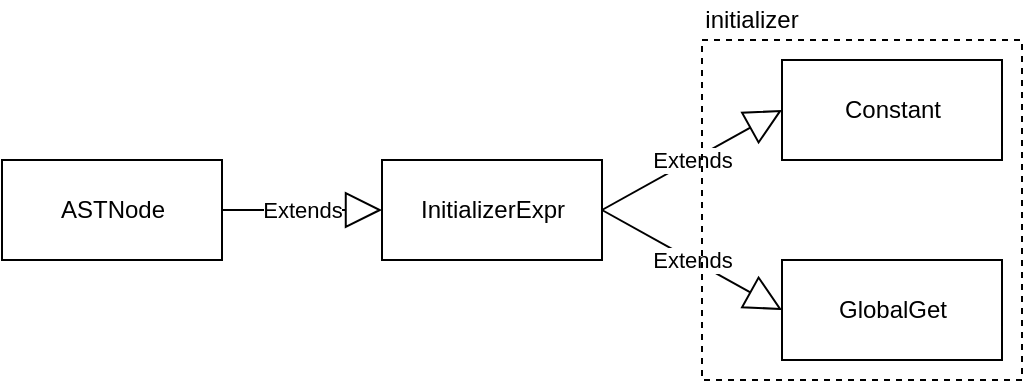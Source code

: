 <mxfile version="14.6.9" type="device"><diagram id="S6ECLTlaX5czgliFihBM" name="Page-1"><mxGraphModel dx="855" dy="785" grid="1" gridSize="10" guides="1" tooltips="1" connect="1" arrows="1" fold="1" page="1" pageScale="1" pageWidth="850" pageHeight="1100" math="0" shadow="0"><root><mxCell id="0"/><mxCell id="1" parent="0"/><mxCell id="dXxKDhu2lFWPKKTLuBUi-1" value="&lt;span class=&quot;pl-en&quot;&gt;InitializerExpr&lt;/span&gt; " style="html=1;" vertex="1" parent="1"><mxGeometry x="240" y="210" width="110" height="50" as="geometry"/></mxCell><mxCell id="dXxKDhu2lFWPKKTLuBUi-2" value="ASTNode" style="html=1;" vertex="1" parent="1"><mxGeometry x="50" y="210" width="110" height="50" as="geometry"/></mxCell><mxCell id="dXxKDhu2lFWPKKTLuBUi-3" value="Constant" style="html=1;" vertex="1" parent="1"><mxGeometry x="440" y="160" width="110" height="50" as="geometry"/></mxCell><mxCell id="dXxKDhu2lFWPKKTLuBUi-4" value="GlobalGet" style="html=1;" vertex="1" parent="1"><mxGeometry x="440" y="260" width="110" height="50" as="geometry"/></mxCell><mxCell id="dXxKDhu2lFWPKKTLuBUi-5" value="Extends" style="endArrow=block;endSize=16;endFill=0;html=1;exitX=1;exitY=0.5;exitDx=0;exitDy=0;entryX=0;entryY=0.5;entryDx=0;entryDy=0;" edge="1" parent="1" source="dXxKDhu2lFWPKKTLuBUi-2" target="dXxKDhu2lFWPKKTLuBUi-1"><mxGeometry width="160" relative="1" as="geometry"><mxPoint x="190" y="380" as="sourcePoint"/><mxPoint x="350" y="380" as="targetPoint"/></mxGeometry></mxCell><mxCell id="dXxKDhu2lFWPKKTLuBUi-6" value="Extends" style="endArrow=block;endSize=16;endFill=0;html=1;exitX=1;exitY=0.5;exitDx=0;exitDy=0;entryX=0;entryY=0.5;entryDx=0;entryDy=0;" edge="1" parent="1" source="dXxKDhu2lFWPKKTLuBUi-1" target="dXxKDhu2lFWPKKTLuBUi-3"><mxGeometry width="160" relative="1" as="geometry"><mxPoint x="370" y="220" as="sourcePoint"/><mxPoint x="450" y="220" as="targetPoint"/></mxGeometry></mxCell><mxCell id="dXxKDhu2lFWPKKTLuBUi-7" value="Extends" style="endArrow=block;endSize=16;endFill=0;html=1;exitX=1;exitY=0.5;exitDx=0;exitDy=0;entryX=0;entryY=0.5;entryDx=0;entryDy=0;" edge="1" parent="1" source="dXxKDhu2lFWPKKTLuBUi-1" target="dXxKDhu2lFWPKKTLuBUi-4"><mxGeometry width="160" relative="1" as="geometry"><mxPoint x="360" y="245" as="sourcePoint"/><mxPoint x="450" y="195" as="targetPoint"/></mxGeometry></mxCell><mxCell id="dXxKDhu2lFWPKKTLuBUi-8" value="" style="rounded=0;whiteSpace=wrap;html=1;fillColor=none;dashed=1;" vertex="1" parent="1"><mxGeometry x="400" y="150" width="160" height="170" as="geometry"/></mxCell><mxCell id="dXxKDhu2lFWPKKTLuBUi-9" value="initializer" style="text;html=1;strokeColor=none;fillColor=none;align=center;verticalAlign=middle;whiteSpace=wrap;rounded=0;dashed=1;" vertex="1" parent="1"><mxGeometry x="400" y="130" width="50" height="20" as="geometry"/></mxCell></root></mxGraphModel></diagram></mxfile>